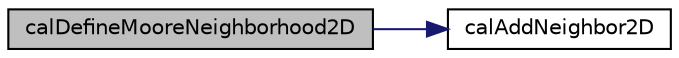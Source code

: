 digraph "calDefineMooreNeighborhood2D"
{
  edge [fontname="Helvetica",fontsize="10",labelfontname="Helvetica",labelfontsize="10"];
  node [fontname="Helvetica",fontsize="10",shape=record];
  rankdir="LR";
  Node1 [label="calDefineMooreNeighborhood2D",height=0.2,width=0.4,color="black", fillcolor="grey75", style="filled" fontcolor="black"];
  Node1 -> Node2 [color="midnightblue",fontsize="10",style="solid",fontname="Helvetica"];
  Node2 [label="calAddNeighbor2D",height=0.2,width=0.4,color="black", fillcolor="white", style="filled",URL="$cal2_d_8c.html#aefa00a4ef2f35896b0f5f837aa351cf8",tooltip="Adds a neighbour to CALModel2D::X and updates the value of CALModel2D::sizeof_X. "];
}
